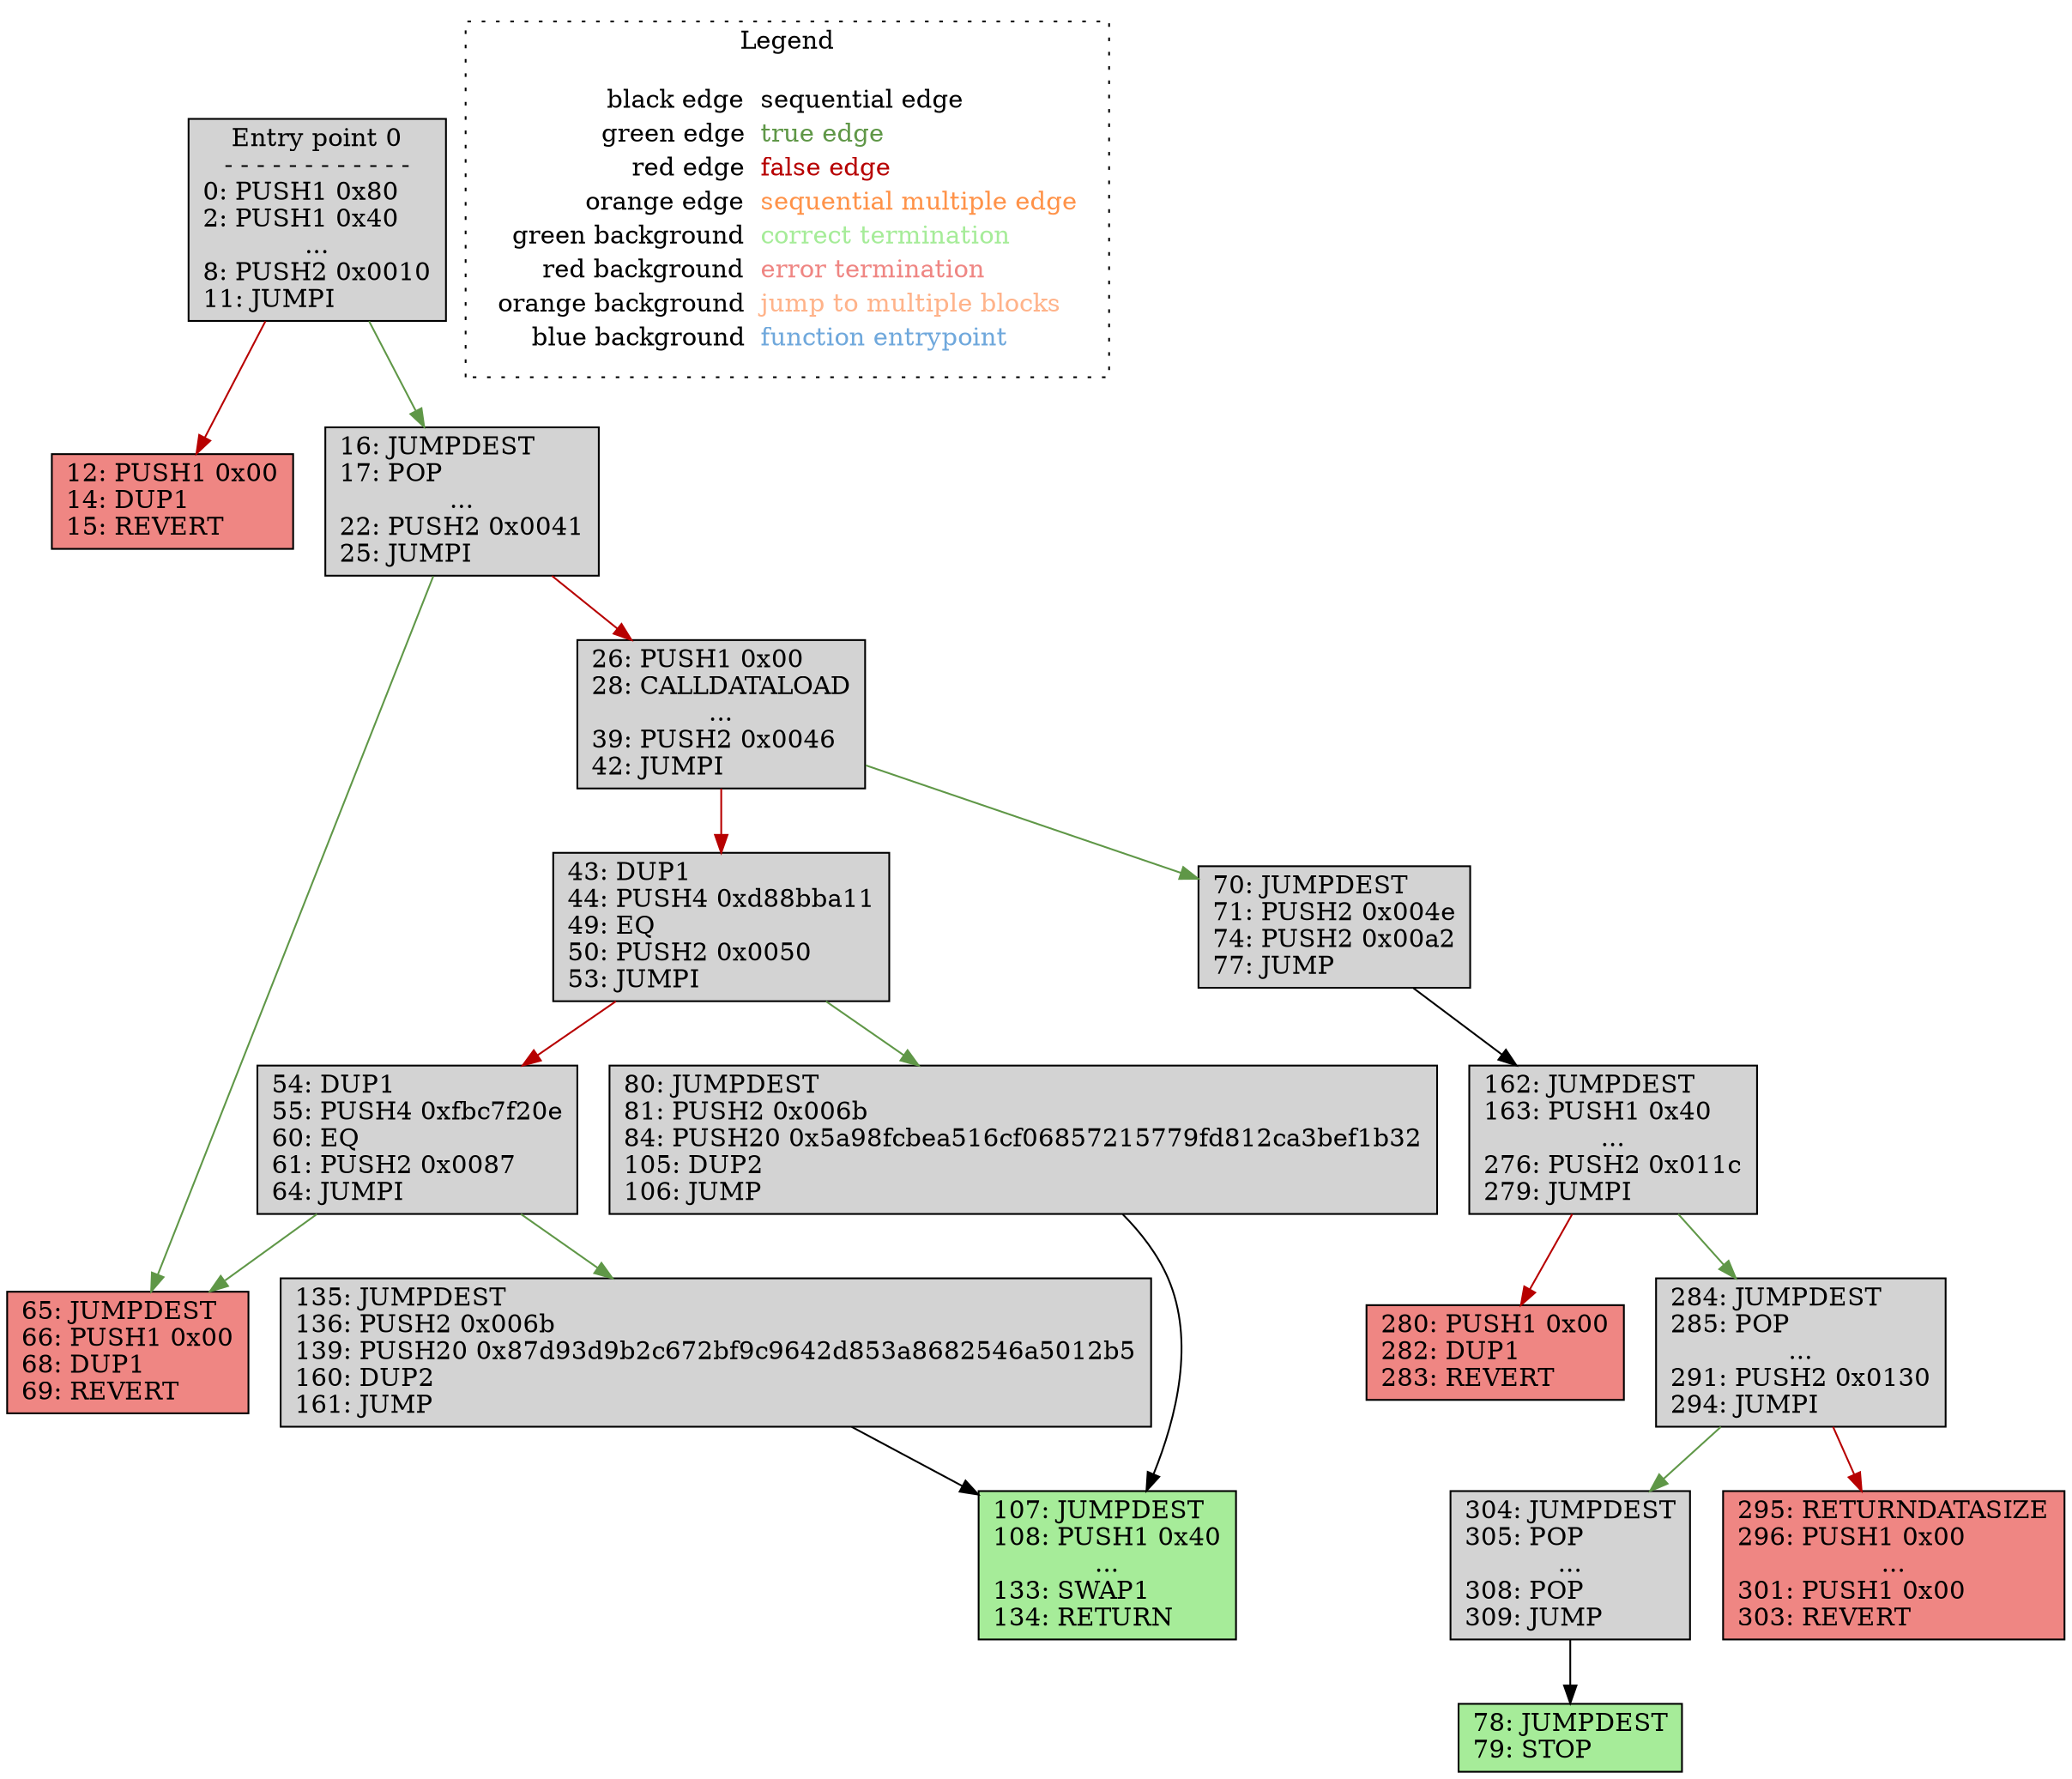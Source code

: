 digraph CFG {
	rankdir=TB;
	284 [label="284: JUMPDEST\l285: POP\l...
291: PUSH2 0x0130\l294: JUMPI\l", shape=box, style=filled, fillcolor="#D3D3D3"];
	295 [label="295: RETURNDATASIZE\l296: PUSH1 0x00\l...
301: PUSH1 0x00\l303: REVERT\l", shape=box, style=filled, fillcolor="#EF8683"];
	65 [label="65: JUMPDEST\l66: PUSH1 0x00\l68: DUP1\l69: REVERT\l", shape=box, style=filled, fillcolor="#EF8683"];
	54 [label="54: DUP1\l55: PUSH4 0xfbc7f20e\l60: EQ\l61: PUSH2 0x0087\l64: JUMPI\l", shape=box, style=filled, fillcolor="#D3D3D3"];
	78 [label="78: JUMPDEST\l79: STOP\l", shape=box, style=filled, fillcolor="#A6EC99"];
	12 [label="12: PUSH1 0x00\l14: DUP1\l15: REVERT\l", shape=box, style=filled, fillcolor="#EF8683"];
	80 [label="80: JUMPDEST\l81: PUSH2 0x006b\l84: PUSH20 0x5a98fcbea516cf06857215779fd812ca3bef1b32\l105: DUP2\l106: JUMP\l", shape=box, style=filled, fillcolor="#D3D3D3"];
	26 [label="26: PUSH1 0x00\l28: CALLDATALOAD\l...
39: PUSH2 0x0046\l42: JUMPI\l", shape=box, style=filled, fillcolor="#D3D3D3"];
	304 [label="304: JUMPDEST\l305: POP\l...
308: POP\l309: JUMP\l", shape=box, style=filled, fillcolor="#D3D3D3"];
	16 [label="16: JUMPDEST\l17: POP\l...
22: PUSH2 0x0041\l25: JUMPI\l", shape=box, style=filled, fillcolor="#D3D3D3"];
	0 [label="Entry point 0\n- - - - - - - - - - - -\n0: PUSH1 0x80\l2: PUSH1 0x40\l...
8: PUSH2 0x0010\l11: JUMPI\l", shape=box, style=filled, fillcolor="#D3D3D3"];
	70 [label="70: JUMPDEST\l71: PUSH2 0x004e\l74: PUSH2 0x00a2\l77: JUMP\l", shape=box, style=filled, fillcolor="#D3D3D3"];
	43 [label="43: DUP1\l44: PUSH4 0xd88bba11\l49: EQ\l50: PUSH2 0x0050\l53: JUMPI\l", shape=box, style=filled, fillcolor="#D3D3D3"];
	135 [label="135: JUMPDEST\l136: PUSH2 0x006b\l139: PUSH20 0x87d93d9b2c672bf9c9642d853a8682546a5012b5\l160: DUP2\l161: JUMP\l", shape=box, style=filled, fillcolor="#D3D3D3"];
	162 [label="162: JUMPDEST\l163: PUSH1 0x40\l...
276: PUSH2 0x011c\l279: JUMPI\l", shape=box, style=filled, fillcolor="#D3D3D3"];
	280 [label="280: PUSH1 0x00\l282: DUP1\l283: REVERT\l", shape=box, style=filled, fillcolor="#EF8683"];
	107 [label="107: JUMPDEST\l108: PUSH1 0x40\l...
133: SWAP1\l134: RETURN\l", shape=box, style=filled, fillcolor="#A6EC99"];
	284 -> 304 [color="#5F9747"];
	284 -> 295 [color="#B70000"];
	54 -> 65 [color="#5F9747"];
	54 -> 135 [color="#5F9747"];
	80 -> 107 [color="#000000"];
	26 -> 70 [color="#5F9747"];
	26 -> 43 [color="#B70000"];
	304 -> 78 [color="#000000"];
	16 -> 65 [color="#5F9747"];
	16 -> 26 [color="#B70000"];
	0 -> 16 [color="#5F9747"];
	0 -> 12 [color="#B70000"];
	70 -> 162 [color="#000000"];
	43 -> 80 [color="#5F9747"];
	43 -> 54 [color="#B70000"];
	135 -> 107 [color="#000000"];
	162 -> 280 [color="#B70000"];
	162 -> 284 [color="#5F9747"];
	subgraph cluster_legend {
		label="Legend";
		style=dotted;
		node [shape=plaintext];
		"legend" [label=<<table border="0" cellpadding="2" cellspacing="0" cellborder="0">
			<tr><td align="right">black edge&nbsp;</td><td align="left"><font color="#000000">sequential edge</font></td></tr>
			<tr><td align="right">green edge&nbsp;</td><td align="left"><font color="#5F9747">true edge</font></td></tr>
			<tr><td align="right">red edge&nbsp;</td><td align="left"><font color="#B70000">false edge</font></td></tr>
			<tr><td align="right">orange edge&nbsp;</td><td align="left"><font color="#FF9248">sequential multiple edge</font></td></tr>
			<tr><td align="right">green background&nbsp;</td><td align="left"><font color="#A6EC99">correct termination</font></td></tr>
			<tr><td align="right">red background&nbsp;</td><td align="left"><font color="#EF8683">error termination</font></td></tr>
			<tr><td align="right">orange background&nbsp;</td><td align="left"><font color="#FFB38A">jump to multiple blocks</font></td></tr>
			<tr><td align="right">blue background&nbsp;</td><td align="left"><font color="#6FA8DC">function entrypoint</font></td></tr>
		</table>>];
	}
}
